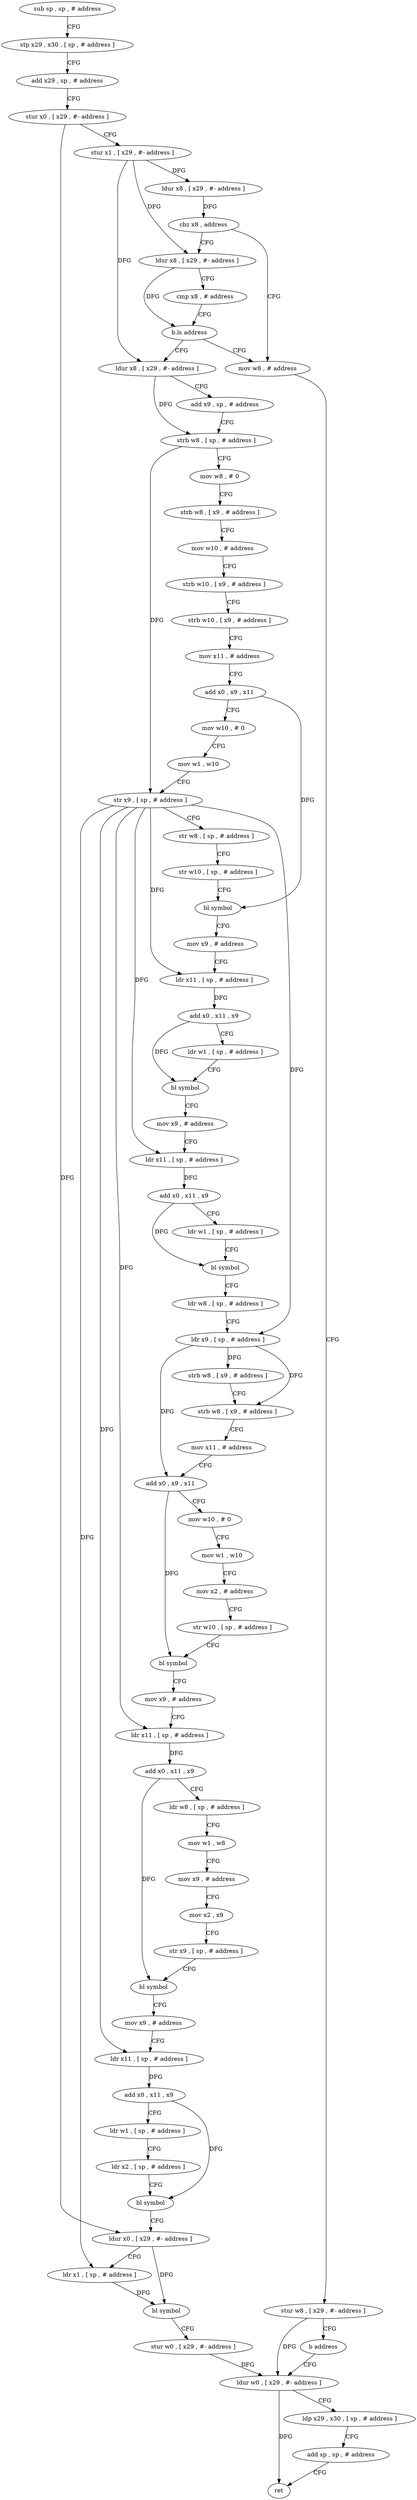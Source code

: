 digraph "func" {
"4213520" [label = "sub sp , sp , # address" ]
"4213524" [label = "stp x29 , x30 , [ sp , # address ]" ]
"4213528" [label = "add x29 , sp , # address" ]
"4213532" [label = "stur x0 , [ x29 , #- address ]" ]
"4213536" [label = "stur x1 , [ x29 , #- address ]" ]
"4213540" [label = "ldur x8 , [ x29 , #- address ]" ]
"4213544" [label = "cbz x8 , address" ]
"4213560" [label = "mov w8 , # address" ]
"4213548" [label = "ldur x8 , [ x29 , #- address ]" ]
"4213564" [label = "stur w8 , [ x29 , #- address ]" ]
"4213568" [label = "b address" ]
"4213796" [label = "ldur w0 , [ x29 , #- address ]" ]
"4213552" [label = "cmp x8 , # address" ]
"4213556" [label = "b.ls address" ]
"4213572" [label = "ldur x8 , [ x29 , #- address ]" ]
"4213800" [label = "ldp x29 , x30 , [ sp , # address ]" ]
"4213804" [label = "add sp , sp , # address" ]
"4213808" [label = "ret" ]
"4213576" [label = "add x9 , sp , # address" ]
"4213580" [label = "strb w8 , [ sp , # address ]" ]
"4213584" [label = "mov w8 , # 0" ]
"4213588" [label = "strb w8 , [ x9 , # address ]" ]
"4213592" [label = "mov w10 , # address" ]
"4213596" [label = "strb w10 , [ x9 , # address ]" ]
"4213600" [label = "strb w10 , [ x9 , # address ]" ]
"4213604" [label = "mov x11 , # address" ]
"4213608" [label = "add x0 , x9 , x11" ]
"4213612" [label = "mov w10 , # 0" ]
"4213616" [label = "mov w1 , w10" ]
"4213620" [label = "str x9 , [ sp , # address ]" ]
"4213624" [label = "str w8 , [ sp , # address ]" ]
"4213628" [label = "str w10 , [ sp , # address ]" ]
"4213632" [label = "bl symbol" ]
"4213636" [label = "mov x9 , # address" ]
"4213640" [label = "ldr x11 , [ sp , # address ]" ]
"4213644" [label = "add x0 , x11 , x9" ]
"4213648" [label = "ldr w1 , [ sp , # address ]" ]
"4213652" [label = "bl symbol" ]
"4213656" [label = "mov x9 , # address" ]
"4213660" [label = "ldr x11 , [ sp , # address ]" ]
"4213664" [label = "add x0 , x11 , x9" ]
"4213668" [label = "ldr w1 , [ sp , # address ]" ]
"4213672" [label = "bl symbol" ]
"4213676" [label = "ldr w8 , [ sp , # address ]" ]
"4213680" [label = "ldr x9 , [ sp , # address ]" ]
"4213684" [label = "strb w8 , [ x9 , # address ]" ]
"4213688" [label = "strb w8 , [ x9 , # address ]" ]
"4213692" [label = "mov x11 , # address" ]
"4213696" [label = "add x0 , x9 , x11" ]
"4213700" [label = "mov w10 , # 0" ]
"4213704" [label = "mov w1 , w10" ]
"4213708" [label = "mov x2 , # address" ]
"4213712" [label = "str w10 , [ sp , # address ]" ]
"4213716" [label = "bl symbol" ]
"4213720" [label = "mov x9 , # address" ]
"4213724" [label = "ldr x11 , [ sp , # address ]" ]
"4213728" [label = "add x0 , x11 , x9" ]
"4213732" [label = "ldr w8 , [ sp , # address ]" ]
"4213736" [label = "mov w1 , w8" ]
"4213740" [label = "mov x9 , # address" ]
"4213744" [label = "mov x2 , x9" ]
"4213748" [label = "str x9 , [ sp , # address ]" ]
"4213752" [label = "bl symbol" ]
"4213756" [label = "mov x9 , # address" ]
"4213760" [label = "ldr x11 , [ sp , # address ]" ]
"4213764" [label = "add x0 , x11 , x9" ]
"4213768" [label = "ldr w1 , [ sp , # address ]" ]
"4213772" [label = "ldr x2 , [ sp , # address ]" ]
"4213776" [label = "bl symbol" ]
"4213780" [label = "ldur x0 , [ x29 , #- address ]" ]
"4213784" [label = "ldr x1 , [ sp , # address ]" ]
"4213788" [label = "bl symbol" ]
"4213792" [label = "stur w0 , [ x29 , #- address ]" ]
"4213520" -> "4213524" [ label = "CFG" ]
"4213524" -> "4213528" [ label = "CFG" ]
"4213528" -> "4213532" [ label = "CFG" ]
"4213532" -> "4213536" [ label = "CFG" ]
"4213532" -> "4213780" [ label = "DFG" ]
"4213536" -> "4213540" [ label = "DFG" ]
"4213536" -> "4213548" [ label = "DFG" ]
"4213536" -> "4213572" [ label = "DFG" ]
"4213540" -> "4213544" [ label = "DFG" ]
"4213544" -> "4213560" [ label = "CFG" ]
"4213544" -> "4213548" [ label = "CFG" ]
"4213560" -> "4213564" [ label = "CFG" ]
"4213548" -> "4213552" [ label = "CFG" ]
"4213548" -> "4213556" [ label = "DFG" ]
"4213564" -> "4213568" [ label = "CFG" ]
"4213564" -> "4213796" [ label = "DFG" ]
"4213568" -> "4213796" [ label = "CFG" ]
"4213796" -> "4213800" [ label = "CFG" ]
"4213796" -> "4213808" [ label = "DFG" ]
"4213552" -> "4213556" [ label = "CFG" ]
"4213556" -> "4213572" [ label = "CFG" ]
"4213556" -> "4213560" [ label = "CFG" ]
"4213572" -> "4213576" [ label = "CFG" ]
"4213572" -> "4213580" [ label = "DFG" ]
"4213800" -> "4213804" [ label = "CFG" ]
"4213804" -> "4213808" [ label = "CFG" ]
"4213576" -> "4213580" [ label = "CFG" ]
"4213580" -> "4213584" [ label = "CFG" ]
"4213580" -> "4213620" [ label = "DFG" ]
"4213584" -> "4213588" [ label = "CFG" ]
"4213588" -> "4213592" [ label = "CFG" ]
"4213592" -> "4213596" [ label = "CFG" ]
"4213596" -> "4213600" [ label = "CFG" ]
"4213600" -> "4213604" [ label = "CFG" ]
"4213604" -> "4213608" [ label = "CFG" ]
"4213608" -> "4213612" [ label = "CFG" ]
"4213608" -> "4213632" [ label = "DFG" ]
"4213612" -> "4213616" [ label = "CFG" ]
"4213616" -> "4213620" [ label = "CFG" ]
"4213620" -> "4213624" [ label = "CFG" ]
"4213620" -> "4213640" [ label = "DFG" ]
"4213620" -> "4213660" [ label = "DFG" ]
"4213620" -> "4213680" [ label = "DFG" ]
"4213620" -> "4213724" [ label = "DFG" ]
"4213620" -> "4213760" [ label = "DFG" ]
"4213620" -> "4213784" [ label = "DFG" ]
"4213624" -> "4213628" [ label = "CFG" ]
"4213628" -> "4213632" [ label = "CFG" ]
"4213632" -> "4213636" [ label = "CFG" ]
"4213636" -> "4213640" [ label = "CFG" ]
"4213640" -> "4213644" [ label = "DFG" ]
"4213644" -> "4213648" [ label = "CFG" ]
"4213644" -> "4213652" [ label = "DFG" ]
"4213648" -> "4213652" [ label = "CFG" ]
"4213652" -> "4213656" [ label = "CFG" ]
"4213656" -> "4213660" [ label = "CFG" ]
"4213660" -> "4213664" [ label = "DFG" ]
"4213664" -> "4213668" [ label = "CFG" ]
"4213664" -> "4213672" [ label = "DFG" ]
"4213668" -> "4213672" [ label = "CFG" ]
"4213672" -> "4213676" [ label = "CFG" ]
"4213676" -> "4213680" [ label = "CFG" ]
"4213680" -> "4213684" [ label = "DFG" ]
"4213680" -> "4213688" [ label = "DFG" ]
"4213680" -> "4213696" [ label = "DFG" ]
"4213684" -> "4213688" [ label = "CFG" ]
"4213688" -> "4213692" [ label = "CFG" ]
"4213692" -> "4213696" [ label = "CFG" ]
"4213696" -> "4213700" [ label = "CFG" ]
"4213696" -> "4213716" [ label = "DFG" ]
"4213700" -> "4213704" [ label = "CFG" ]
"4213704" -> "4213708" [ label = "CFG" ]
"4213708" -> "4213712" [ label = "CFG" ]
"4213712" -> "4213716" [ label = "CFG" ]
"4213716" -> "4213720" [ label = "CFG" ]
"4213720" -> "4213724" [ label = "CFG" ]
"4213724" -> "4213728" [ label = "DFG" ]
"4213728" -> "4213732" [ label = "CFG" ]
"4213728" -> "4213752" [ label = "DFG" ]
"4213732" -> "4213736" [ label = "CFG" ]
"4213736" -> "4213740" [ label = "CFG" ]
"4213740" -> "4213744" [ label = "CFG" ]
"4213744" -> "4213748" [ label = "CFG" ]
"4213748" -> "4213752" [ label = "CFG" ]
"4213752" -> "4213756" [ label = "CFG" ]
"4213756" -> "4213760" [ label = "CFG" ]
"4213760" -> "4213764" [ label = "DFG" ]
"4213764" -> "4213768" [ label = "CFG" ]
"4213764" -> "4213776" [ label = "DFG" ]
"4213768" -> "4213772" [ label = "CFG" ]
"4213772" -> "4213776" [ label = "CFG" ]
"4213776" -> "4213780" [ label = "CFG" ]
"4213780" -> "4213784" [ label = "CFG" ]
"4213780" -> "4213788" [ label = "DFG" ]
"4213784" -> "4213788" [ label = "DFG" ]
"4213788" -> "4213792" [ label = "CFG" ]
"4213792" -> "4213796" [ label = "DFG" ]
}
